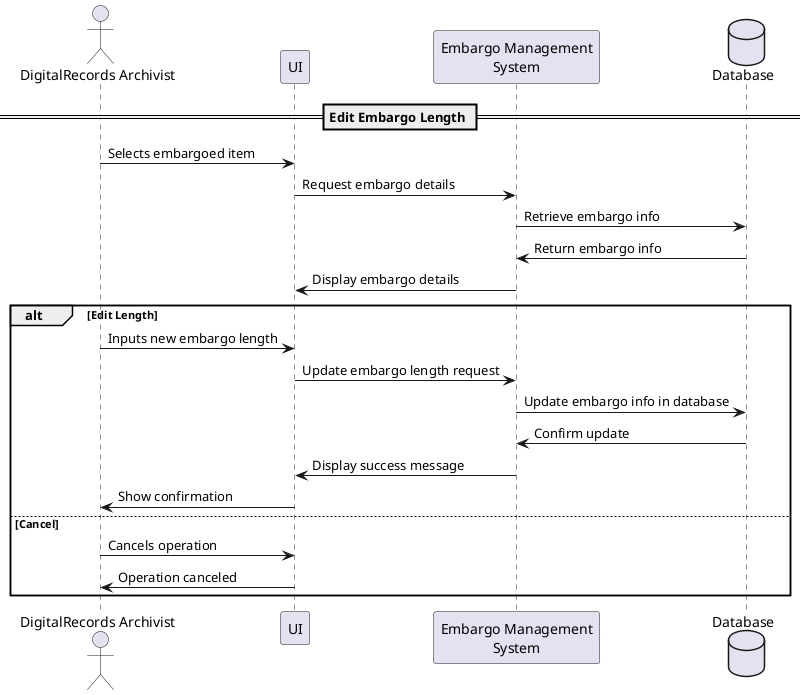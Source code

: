 @startuml
actor "DigitalRecords Archivist" as archivist
participant "UI" as ui
participant "Embargo Management\nSystem" as embargoSystem
database "Database" as db

== Edit Embargo Length ==

archivist -> ui : Selects embargoed item
ui -> embargoSystem : Request embargo details
embargoSystem -> db : Retrieve embargo info
db -> embargoSystem : Return embargo info
embargoSystem -> ui : Display embargo details

alt Edit Length
  archivist -> ui : Inputs new embargo length
  ui-> embargoSystem : Update embargo length request
  embargoSystem -> db : Update embargo info in database
  db -> embargoSystem : Confirm update
  embargoSystem -> ui : Display success message
  ui -> archivist : Show confirmation
else Cancel
  archivist -> ui : Cancels operation
  ui -> archivist : Operation canceled
end

@enduml